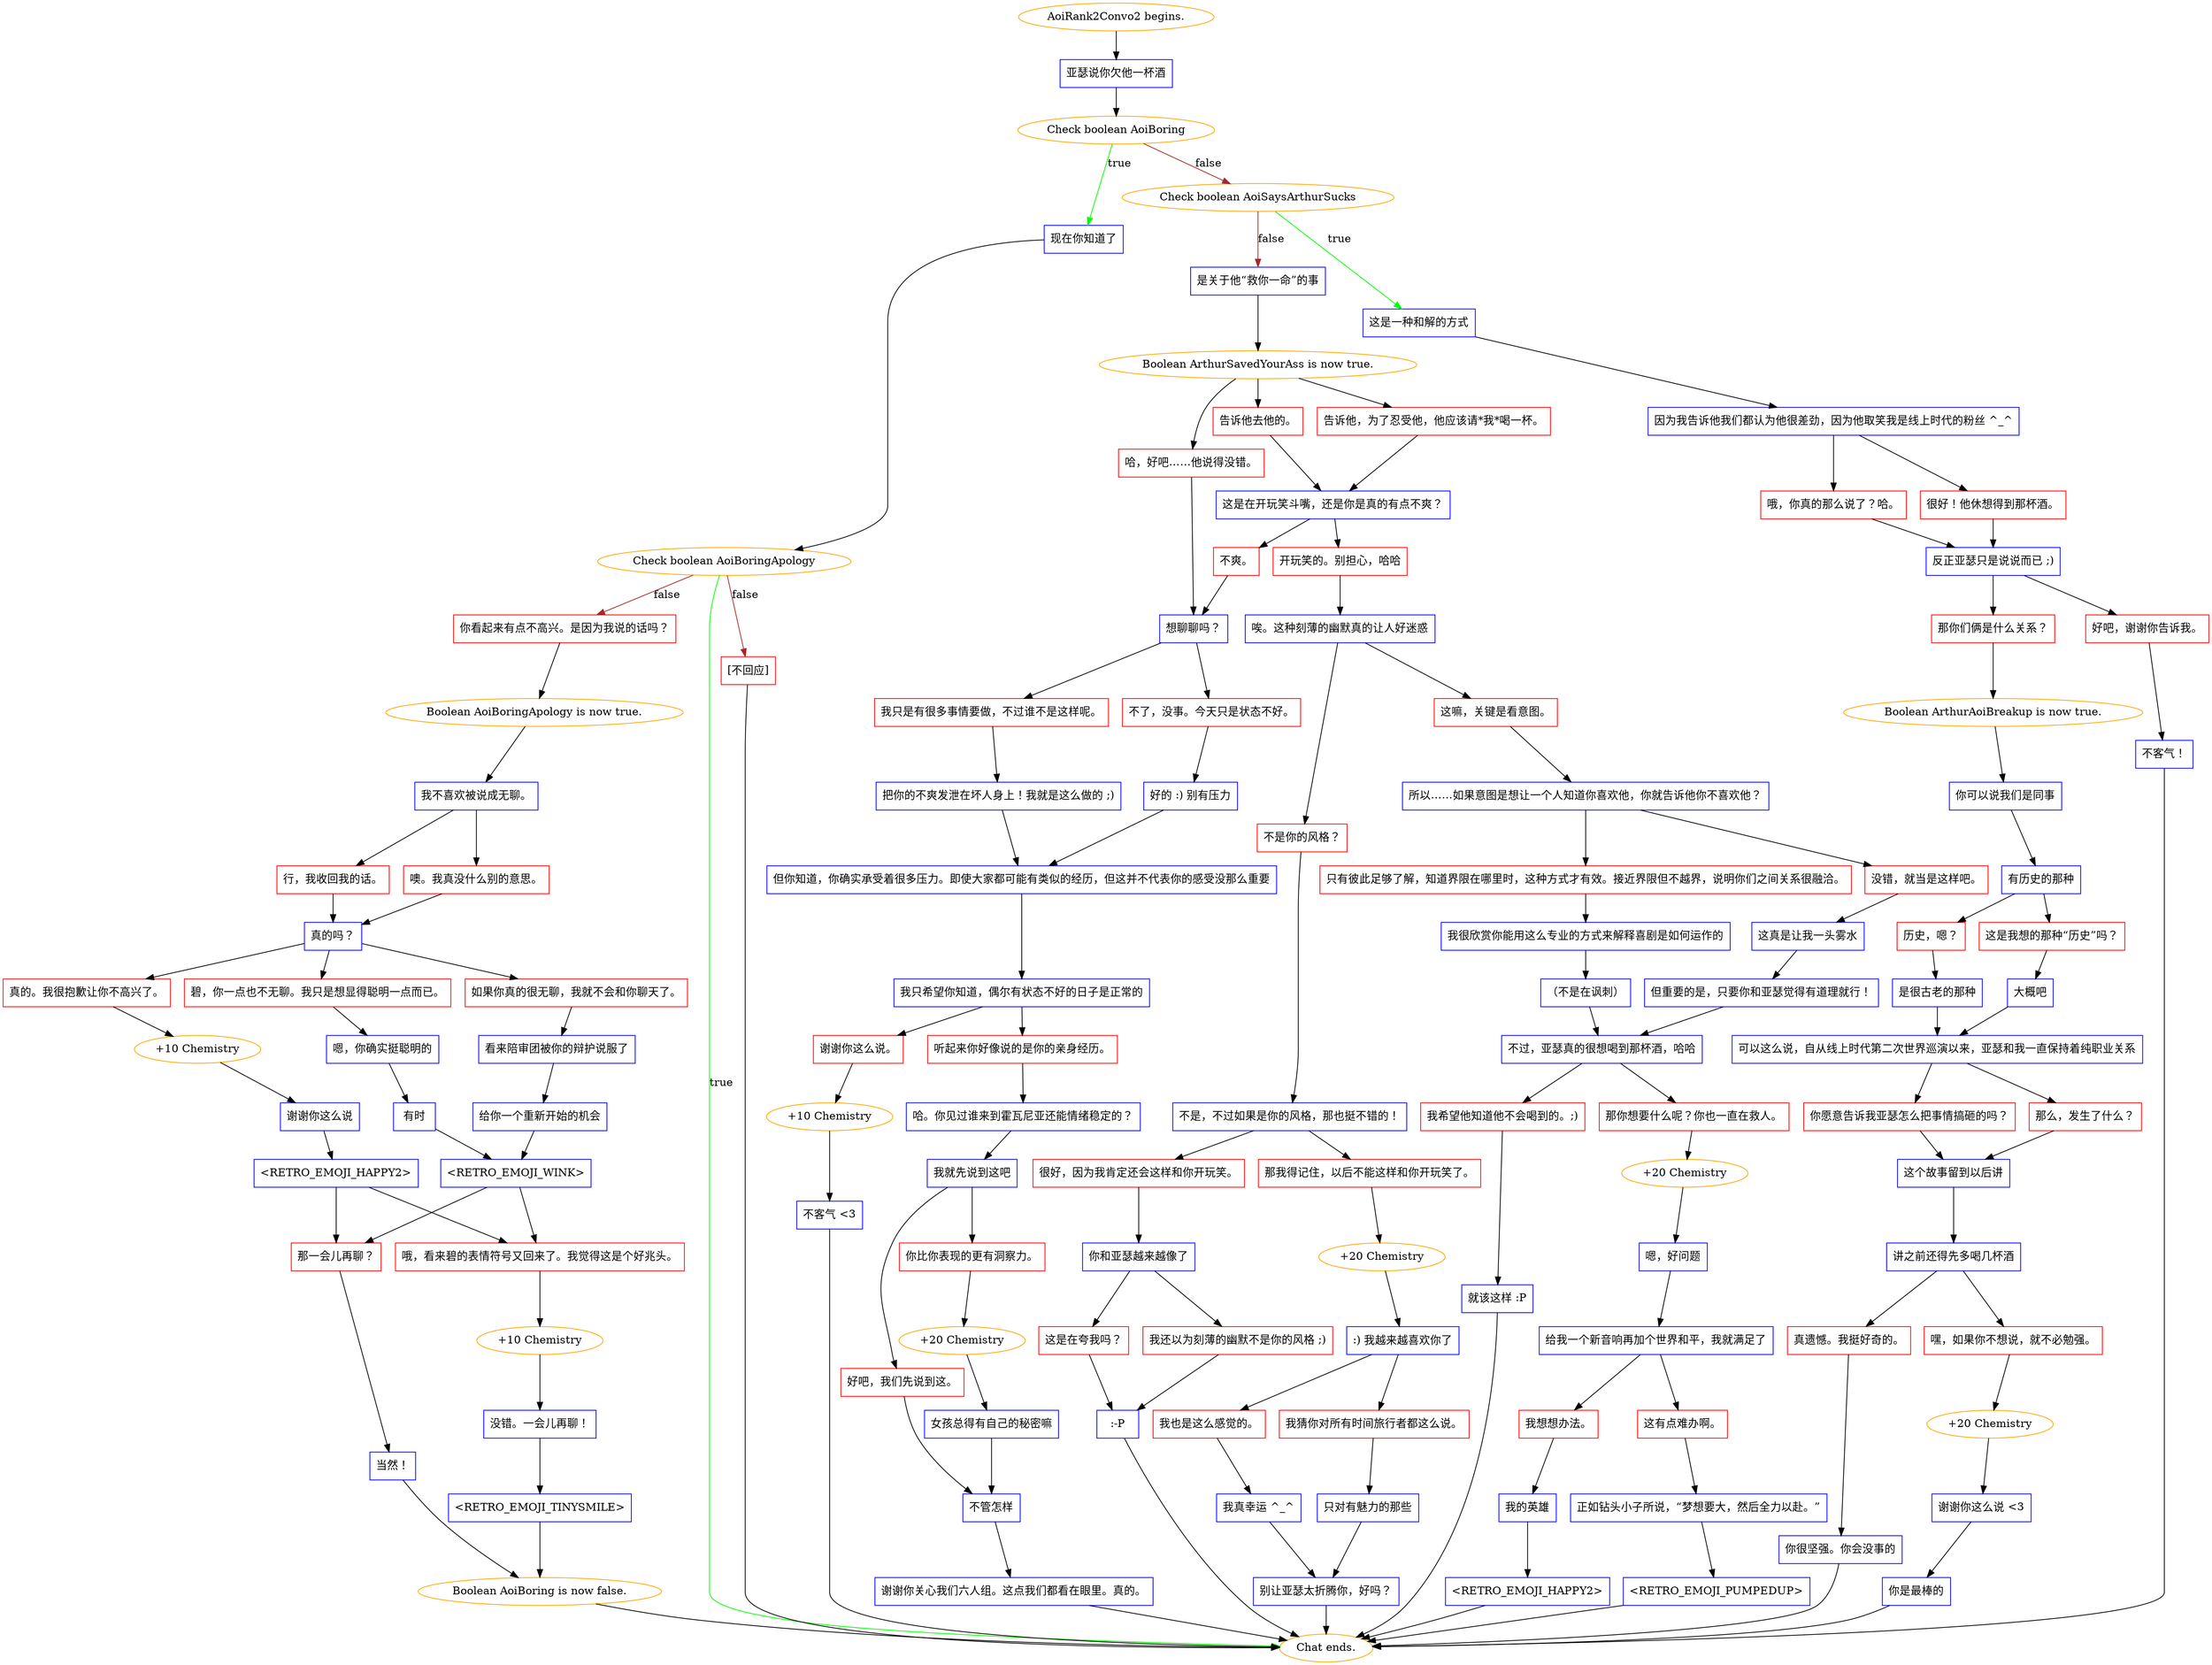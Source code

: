 digraph {
	"AoiRank2Convo2 begins." [color=orange];
		"AoiRank2Convo2 begins." -> j1664214802;
	j1664214802 [label="亚瑟说你欠他一杯酒",shape=box,color=blue];
		j1664214802 -> j3430342826;
	j3430342826 [label="Check boolean AoiBoring",color=orange];
		j3430342826 -> j3423530370 [label=true,color=green];
		j3430342826 -> j852863502 [label=false,color=brown];
	j3423530370 [label="现在你知道了",shape=box,color=blue];
		j3423530370 -> j2376198656;
	j852863502 [label="Check boolean AoiSaysArthurSucks",color=orange];
		j852863502 -> j4057252329 [label=true,color=green];
		j852863502 -> j3682134250 [label=false,color=brown];
	j2376198656 [label="Check boolean AoiBoringApology",color=orange];
		j2376198656 -> "Chat ends." [label=true,color=green];
		j2376198656 -> j2437333099 [label=false,color=brown];
		j2376198656 -> j3001140442 [label=false,color=brown];
	j4057252329 [label="这是一种和解的方式",shape=box,color=blue];
		j4057252329 -> j1892050356;
	j3682134250 [label="是关于他“救你一命”的事",shape=box,color=blue];
		j3682134250 -> j3097171279;
	"Chat ends." [color=orange];
	j2437333099 [label="你看起来有点不高兴。是因为我说的话吗？",shape=box,color=red];
		j2437333099 -> j1239558616;
	j3001140442 [label="[不回应]",shape=box,color=red];
		j3001140442 -> "Chat ends.";
	j1892050356 [label="因为我告诉他我们都认为他很差劲，因为他取笑我是线上时代的粉丝 ^_^",shape=box,color=blue];
		j1892050356 -> j2554775134;
		j1892050356 -> j2170917676;
	j3097171279 [label="Boolean ArthurSavedYourAss is now true.",color=orange];
		j3097171279 -> j1835823115;
		j3097171279 -> j75585878;
		j3097171279 -> j2826683420;
	j1239558616 [label="Boolean AoiBoringApology is now true.",color=orange];
		j1239558616 -> j552163486;
	j2554775134 [label="很好！他休想得到那杯酒。",shape=box,color=red];
		j2554775134 -> j3363196482;
	j2170917676 [label="哦，你真的那么说了？哈。",shape=box,color=red];
		j2170917676 -> j3363196482;
	j1835823115 [label="哈，好吧……他说得没错。",shape=box,color=red];
		j1835823115 -> j57672216;
	j75585878 [label="告诉他去他的。",shape=box,color=red];
		j75585878 -> j4026377389;
	j2826683420 [label="告诉他，为了忍受他，他应该请*我*喝一杯。",shape=box,color=red];
		j2826683420 -> j4026377389;
	j552163486 [label="我不喜欢被说成无聊。",shape=box,color=blue];
		j552163486 -> j23198606;
		j552163486 -> j1905784750;
	j3363196482 [label="反正亚瑟只是说说而已 ;)",shape=box,color=blue];
		j3363196482 -> j3927845144;
		j3363196482 -> j1463202948;
	j57672216 [label="想聊聊吗？",shape=box,color=blue];
		j57672216 -> j4091257674;
		j57672216 -> j99310859;
	j4026377389 [label="这是在开玩笑斗嘴，还是你是真的有点不爽？",shape=box,color=blue];
		j4026377389 -> j88345064;
		j4026377389 -> j2824327203;
	j23198606 [label="噢。我真没什么别的意思。",shape=box,color=red];
		j23198606 -> j2790609601;
	j1905784750 [label="行，我收回我的话。",shape=box,color=red];
		j1905784750 -> j2790609601;
	j3927845144 [label="好吧，谢谢你告诉我。",shape=box,color=red];
		j3927845144 -> j2887949680;
	j1463202948 [label="那你们俩是什么关系？",shape=box,color=red];
		j1463202948 -> j3457248726;
	j4091257674 [label="不了，没事。今天只是状态不好。",shape=box,color=red];
		j4091257674 -> j1597408003;
	j99310859 [label="我只是有很多事情要做，不过谁不是这样呢。",shape=box,color=red];
		j99310859 -> j2369112738;
	j88345064 [label="不爽。",shape=box,color=red];
		j88345064 -> j57672216;
	j2824327203 [label="开玩笑的。别担心，哈哈",shape=box,color=red];
		j2824327203 -> j394602867;
	j2790609601 [label="真的吗？",shape=box,color=blue];
		j2790609601 -> j2997107364;
		j2790609601 -> j2317281846;
		j2790609601 -> j2515268898;
	j2887949680 [label="不客气！",shape=box,color=blue];
		j2887949680 -> "Chat ends.";
	j3457248726 [label="Boolean ArthurAoiBreakup is now true.",color=orange];
		j3457248726 -> j3071913435;
	j1597408003 [label="好的 :) 别有压力",shape=box,color=blue];
		j1597408003 -> j441480498;
	j2369112738 [label="把你的不爽发泄在坏人身上！我就是这么做的 ;)",shape=box,color=blue];
		j2369112738 -> j441480498;
	j394602867 [label="唉。这种刻薄的幽默真的让人好迷惑",shape=box,color=blue];
		j394602867 -> j3819846205;
		j394602867 -> j163669901;
	j2997107364 [label="真的。我很抱歉让你不高兴了。",shape=box,color=red];
		j2997107364 -> j504821507;
	j2317281846 [label="碧，你一点也不无聊。我只是想显得聪明一点而已。",shape=box,color=red];
		j2317281846 -> j304500354;
	j2515268898 [label="如果你真的很无聊，我就不会和你聊天了。",shape=box,color=red];
		j2515268898 -> j1261360126;
	j3071913435 [label="你可以说我们是同事",shape=box,color=blue];
		j3071913435 -> j4087416714;
	j441480498 [label="但你知道，你确实承受着很多压力。即使大家都可能有类似的经历，但这并不代表你的感受没那么重要",shape=box,color=blue];
		j441480498 -> j2195745113;
	j3819846205 [label="不是你的风格？",shape=box,color=red];
		j3819846205 -> j3112224006;
	j163669901 [label="这嘛，关键是看意图。",shape=box,color=red];
		j163669901 -> j1417770163;
	j504821507 [label="+10 Chemistry",color=orange];
		j504821507 -> j1330505928;
	j304500354 [label="嗯，你确实挺聪明的",shape=box,color=blue];
		j304500354 -> j3704543579;
	j1261360126 [label="看来陪审团被你的辩护说服了",shape=box,color=blue];
		j1261360126 -> j675800567;
	j4087416714 [label="有历史的那种",shape=box,color=blue];
		j4087416714 -> j1628551153;
		j4087416714 -> j1147455279;
	j2195745113 [label="我只希望你知道，偶尔有状态不好的日子是正常的",shape=box,color=blue];
		j2195745113 -> j1426710628;
		j2195745113 -> j979009018;
	j3112224006 [label="不是，不过如果是你的风格，那也挺不错的！",shape=box,color=blue];
		j3112224006 -> j2239269288;
		j3112224006 -> j3083106022;
	j1417770163 [label="所以……如果意图是想让一个人知道你喜欢他，你就告诉他你不喜欢他？",shape=box,color=blue];
		j1417770163 -> j1881028168;
		j1417770163 -> j4230621238;
	j1330505928 [label="谢谢你这么说",shape=box,color=blue];
		j1330505928 -> j1960342251;
	j3704543579 [label="有时",shape=box,color=blue];
		j3704543579 -> j1566555724;
	j675800567 [label="给你一个重新开始的机会",shape=box,color=blue];
		j675800567 -> j1566555724;
	j1628551153 [label="这是我想的那种“历史”吗？",shape=box,color=red];
		j1628551153 -> j485673327;
	j1147455279 [label="历史，嗯？",shape=box,color=red];
		j1147455279 -> j3440960961;
	j1426710628 [label="谢谢你这么说。",shape=box,color=red];
		j1426710628 -> j2304930817;
	j979009018 [label="听起来你好像说的是你的亲身经历。",shape=box,color=red];
		j979009018 -> j3550714324;
	j2239269288 [label="那我得记住，以后不能这样和你开玩笑了。",shape=box,color=red];
		j2239269288 -> j3563384188;
	j3083106022 [label="很好，因为我肯定还会这样和你开玩笑。",shape=box,color=red];
		j3083106022 -> j3479574088;
	j1881028168 [label="只有彼此足够了解，知道界限在哪里时，这种方式才有效。接近界限但不越界，说明你们之间关系很融洽。",shape=box,color=red];
		j1881028168 -> j3592939812;
	j4230621238 [label="没错，就当是这样吧。",shape=box,color=red];
		j4230621238 -> j1233726693;
	j1960342251 [label="<RETRO_EMOJI_HAPPY2>",shape=box,color=blue];
		j1960342251 -> j2183469429;
		j1960342251 -> j2397717817;
	j1566555724 [label="<RETRO_EMOJI_WINK>",shape=box,color=blue];
		j1566555724 -> j2183469429;
		j1566555724 -> j2397717817;
	j485673327 [label="大概吧",shape=box,color=blue];
		j485673327 -> j3786672212;
	j3440960961 [label="是很古老的那种",shape=box,color=blue];
		j3440960961 -> j3786672212;
	j2304930817 [label="+10 Chemistry",color=orange];
		j2304930817 -> j809091725;
	j3550714324 [label="哈。你见过谁来到霍瓦尼亚还能情绪稳定的？",shape=box,color=blue];
		j3550714324 -> j3306543028;
	j3563384188 [label="+20 Chemistry",color=orange];
		j3563384188 -> j1409896656;
	j3479574088 [label="你和亚瑟越来越像了",shape=box,color=blue];
		j3479574088 -> j3886094782;
		j3479574088 -> j3827411059;
	j3592939812 [label="我很欣赏你能用这么专业的方式来解释喜剧是如何运作的",shape=box,color=blue];
		j3592939812 -> j4281693766;
	j1233726693 [label="这真是让我一头雾水",shape=box,color=blue];
		j1233726693 -> j2460490154;
	j2183469429 [label="那一会儿再聊？",shape=box,color=red];
		j2183469429 -> j2782665458;
	j2397717817 [label="哦，看来碧的表情符号又回来了。我觉得这是个好兆头。",shape=box,color=red];
		j2397717817 -> j2214276619;
	j3786672212 [label="可以这么说，自从线上时代第二次世界巡演以来，亚瑟和我一直保持着纯职业关系",shape=box,color=blue];
		j3786672212 -> j2983549823;
		j3786672212 -> j2917925710;
	j809091725 [label="不客气 <3",shape=box,color=blue];
		j809091725 -> "Chat ends.";
	j3306543028 [label="我就先说到这吧",shape=box,color=blue];
		j3306543028 -> j2376950023;
		j3306543028 -> j1284246212;
	j1409896656 [label=":) 我越来越喜欢你了",shape=box,color=blue];
		j1409896656 -> j4262281508;
		j1409896656 -> j820934814;
	j3886094782 [label="这是在夸我吗？",shape=box,color=red];
		j3886094782 -> j2731114890;
	j3827411059 [label="我还以为刻薄的幽默不是你的风格 ;)",shape=box,color=red];
		j3827411059 -> j2731114890;
	j4281693766 [label="（不是在讽刺）",shape=box,color=blue];
		j4281693766 -> j2007996241;
	j2460490154 [label="但重要的是，只要你和亚瑟觉得有道理就行！",shape=box,color=blue];
		j2460490154 -> j2007996241;
	j2782665458 [label="当然！",shape=box,color=blue];
		j2782665458 -> j2581611291;
	j2214276619 [label="+10 Chemistry",color=orange];
		j2214276619 -> j2331096750;
	j2983549823 [label="那么，发生了什么？",shape=box,color=red];
		j2983549823 -> j1438059798;
	j2917925710 [label="你愿意告诉我亚瑟怎么把事情搞砸的吗？",shape=box,color=red];
		j2917925710 -> j1438059798;
	j2376950023 [label="你比你表现的更有洞察力。",shape=box,color=red];
		j2376950023 -> j1016079366;
	j1284246212 [label="好吧，我们先说到这。",shape=box,color=red];
		j1284246212 -> j418220428;
	j4262281508 [label="我也是这么感觉的。",shape=box,color=red];
		j4262281508 -> j1424391900;
	j820934814 [label="我猜你对所有时间旅行者都这么说。",shape=box,color=red];
		j820934814 -> j1309186616;
	j2731114890 [label=":-P",shape=box,color=blue];
		j2731114890 -> "Chat ends.";
	j2007996241 [label="不过，亚瑟真的很想喝到那杯酒，哈哈",shape=box,color=blue];
		j2007996241 -> j709230783;
		j2007996241 -> j826280788;
	j2581611291 [label="Boolean AoiBoring is now false.",color=orange];
		j2581611291 -> "Chat ends.";
	j2331096750 [label="没错。一会儿再聊！",shape=box,color=blue];
		j2331096750 -> j153386734;
	j1438059798 [label="这个故事留到以后讲",shape=box,color=blue];
		j1438059798 -> j1091291325;
	j1016079366 [label="+20 Chemistry",color=orange];
		j1016079366 -> j1681131657;
	j418220428 [label="不管怎样",shape=box,color=blue];
		j418220428 -> j1469336125;
	j1424391900 [label="我真幸运 ^_^",shape=box,color=blue];
		j1424391900 -> j1023746463;
	j1309186616 [label="只对有魅力的那些",shape=box,color=blue];
		j1309186616 -> j1023746463;
	j709230783 [label="我希望他知道他不会喝到的。;)",shape=box,color=red];
		j709230783 -> j481918648;
	j826280788 [label="那你想要什么呢？你也一直在救人。",shape=box,color=red];
		j826280788 -> j1555386393;
	j153386734 [label="<RETRO_EMOJI_TINYSMILE>",shape=box,color=blue];
		j153386734 -> j2581611291;
	j1091291325 [label="讲之前还得先多喝几杯酒",shape=box,color=blue];
		j1091291325 -> j1462010535;
		j1091291325 -> j1454766486;
	j1681131657 [label="女孩总得有自己的秘密嘛",shape=box,color=blue];
		j1681131657 -> j418220428;
	j1469336125 [label="谢谢你关心我们六人组。这点我们都看在眼里。真的。",shape=box,color=blue];
		j1469336125 -> "Chat ends.";
	j1023746463 [label="别让亚瑟太折腾你，好吗？",shape=box,color=blue];
		j1023746463 -> "Chat ends.";
	j481918648 [label="就该这样 :P",shape=box,color=blue];
		j481918648 -> "Chat ends.";
	j1555386393 [label="+20 Chemistry",color=orange];
		j1555386393 -> j875055486;
	j1462010535 [label="嘿，如果你不想说，就不必勉强。",shape=box,color=red];
		j1462010535 -> j3893615652;
	j1454766486 [label="真遗憾。我挺好奇的。",shape=box,color=red];
		j1454766486 -> j2165846689;
	j875055486 [label="嗯，好问题",shape=box,color=blue];
		j875055486 -> j906036828;
	j3893615652 [label="+20 Chemistry",color=orange];
		j3893615652 -> j2865579514;
	j2165846689 [label="你很坚强。你会没事的",shape=box,color=blue];
		j2165846689 -> "Chat ends.";
	j906036828 [label="给我一个新音响再加个世界和平，我就满足了",shape=box,color=blue];
		j906036828 -> j2692853843;
		j906036828 -> j1965080543;
	j2865579514 [label="谢谢你这么说 <3",shape=box,color=blue];
		j2865579514 -> j120881342;
	j2692853843 [label="我想想办法。",shape=box,color=red];
		j2692853843 -> j2568576158;
	j1965080543 [label="这有点难办啊。",shape=box,color=red];
		j1965080543 -> j1574515687;
	j120881342 [label="你是最棒的",shape=box,color=blue];
		j120881342 -> "Chat ends.";
	j2568576158 [label="我的英雄",shape=box,color=blue];
		j2568576158 -> j933707800;
	j1574515687 [label="正如钻头小子所说，“梦想要大，然后全力以赴。”",shape=box,color=blue];
		j1574515687 -> j336425587;
	j933707800 [label="<RETRO_EMOJI_HAPPY2>",shape=box,color=blue];
		j933707800 -> "Chat ends.";
	j336425587 [label="<RETRO_EMOJI_PUMPEDUP>",shape=box,color=blue];
		j336425587 -> "Chat ends.";
}